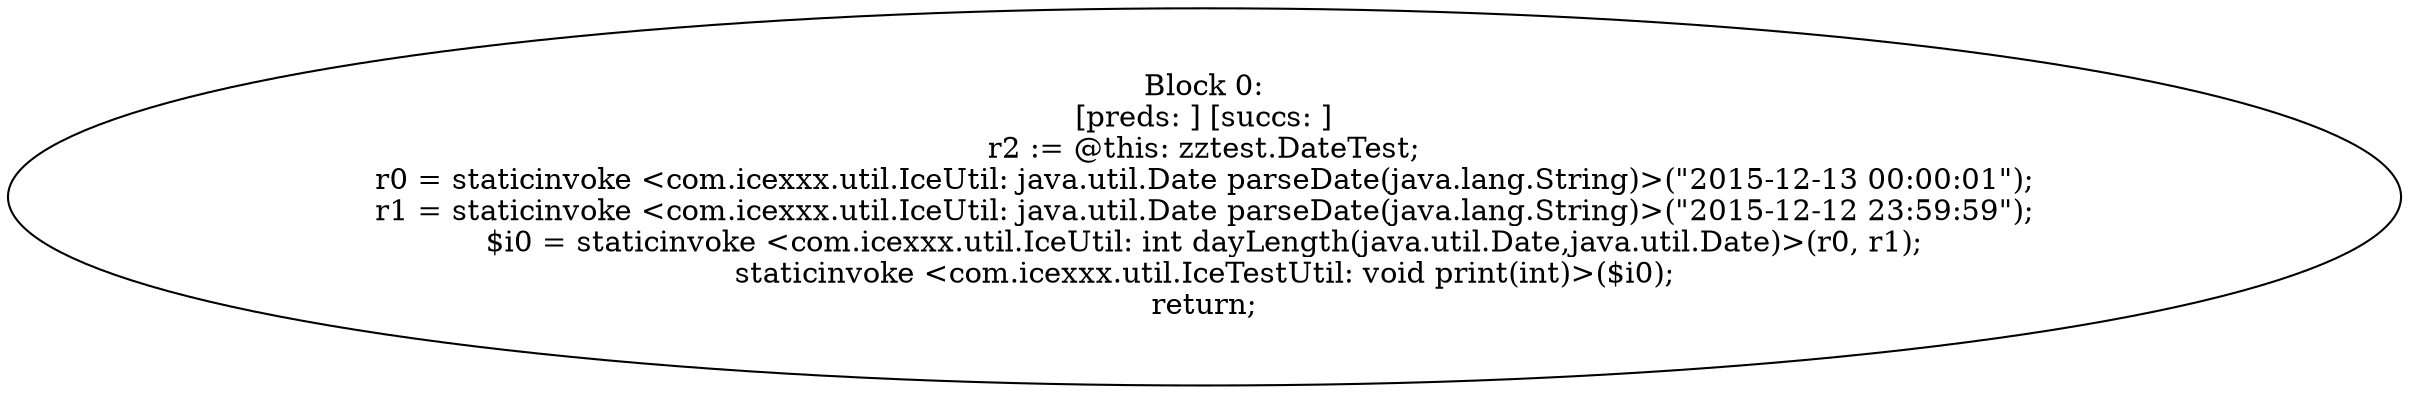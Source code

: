 digraph "unitGraph" {
    "Block 0:
[preds: ] [succs: ]
r2 := @this: zztest.DateTest;
r0 = staticinvoke <com.icexxx.util.IceUtil: java.util.Date parseDate(java.lang.String)>(\"2015-12-13 00:00:01\");
r1 = staticinvoke <com.icexxx.util.IceUtil: java.util.Date parseDate(java.lang.String)>(\"2015-12-12 23:59:59\");
$i0 = staticinvoke <com.icexxx.util.IceUtil: int dayLength(java.util.Date,java.util.Date)>(r0, r1);
staticinvoke <com.icexxx.util.IceTestUtil: void print(int)>($i0);
return;
"
}

